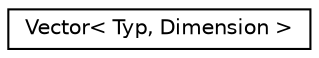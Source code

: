 digraph "Graphical Class Hierarchy"
{
  edge [fontname="Helvetica",fontsize="10",labelfontname="Helvetica",labelfontsize="10"];
  node [fontname="Helvetica",fontsize="10",shape=record];
  rankdir="LR";
  Node1 [label="Vector\< Typ, Dimension \>",height=0.2,width=0.4,color="black", fillcolor="white", style="filled",URL="$class_vector.html",tooltip="Pojecie wektora w ukladzie wspolrzednych. "];
}
